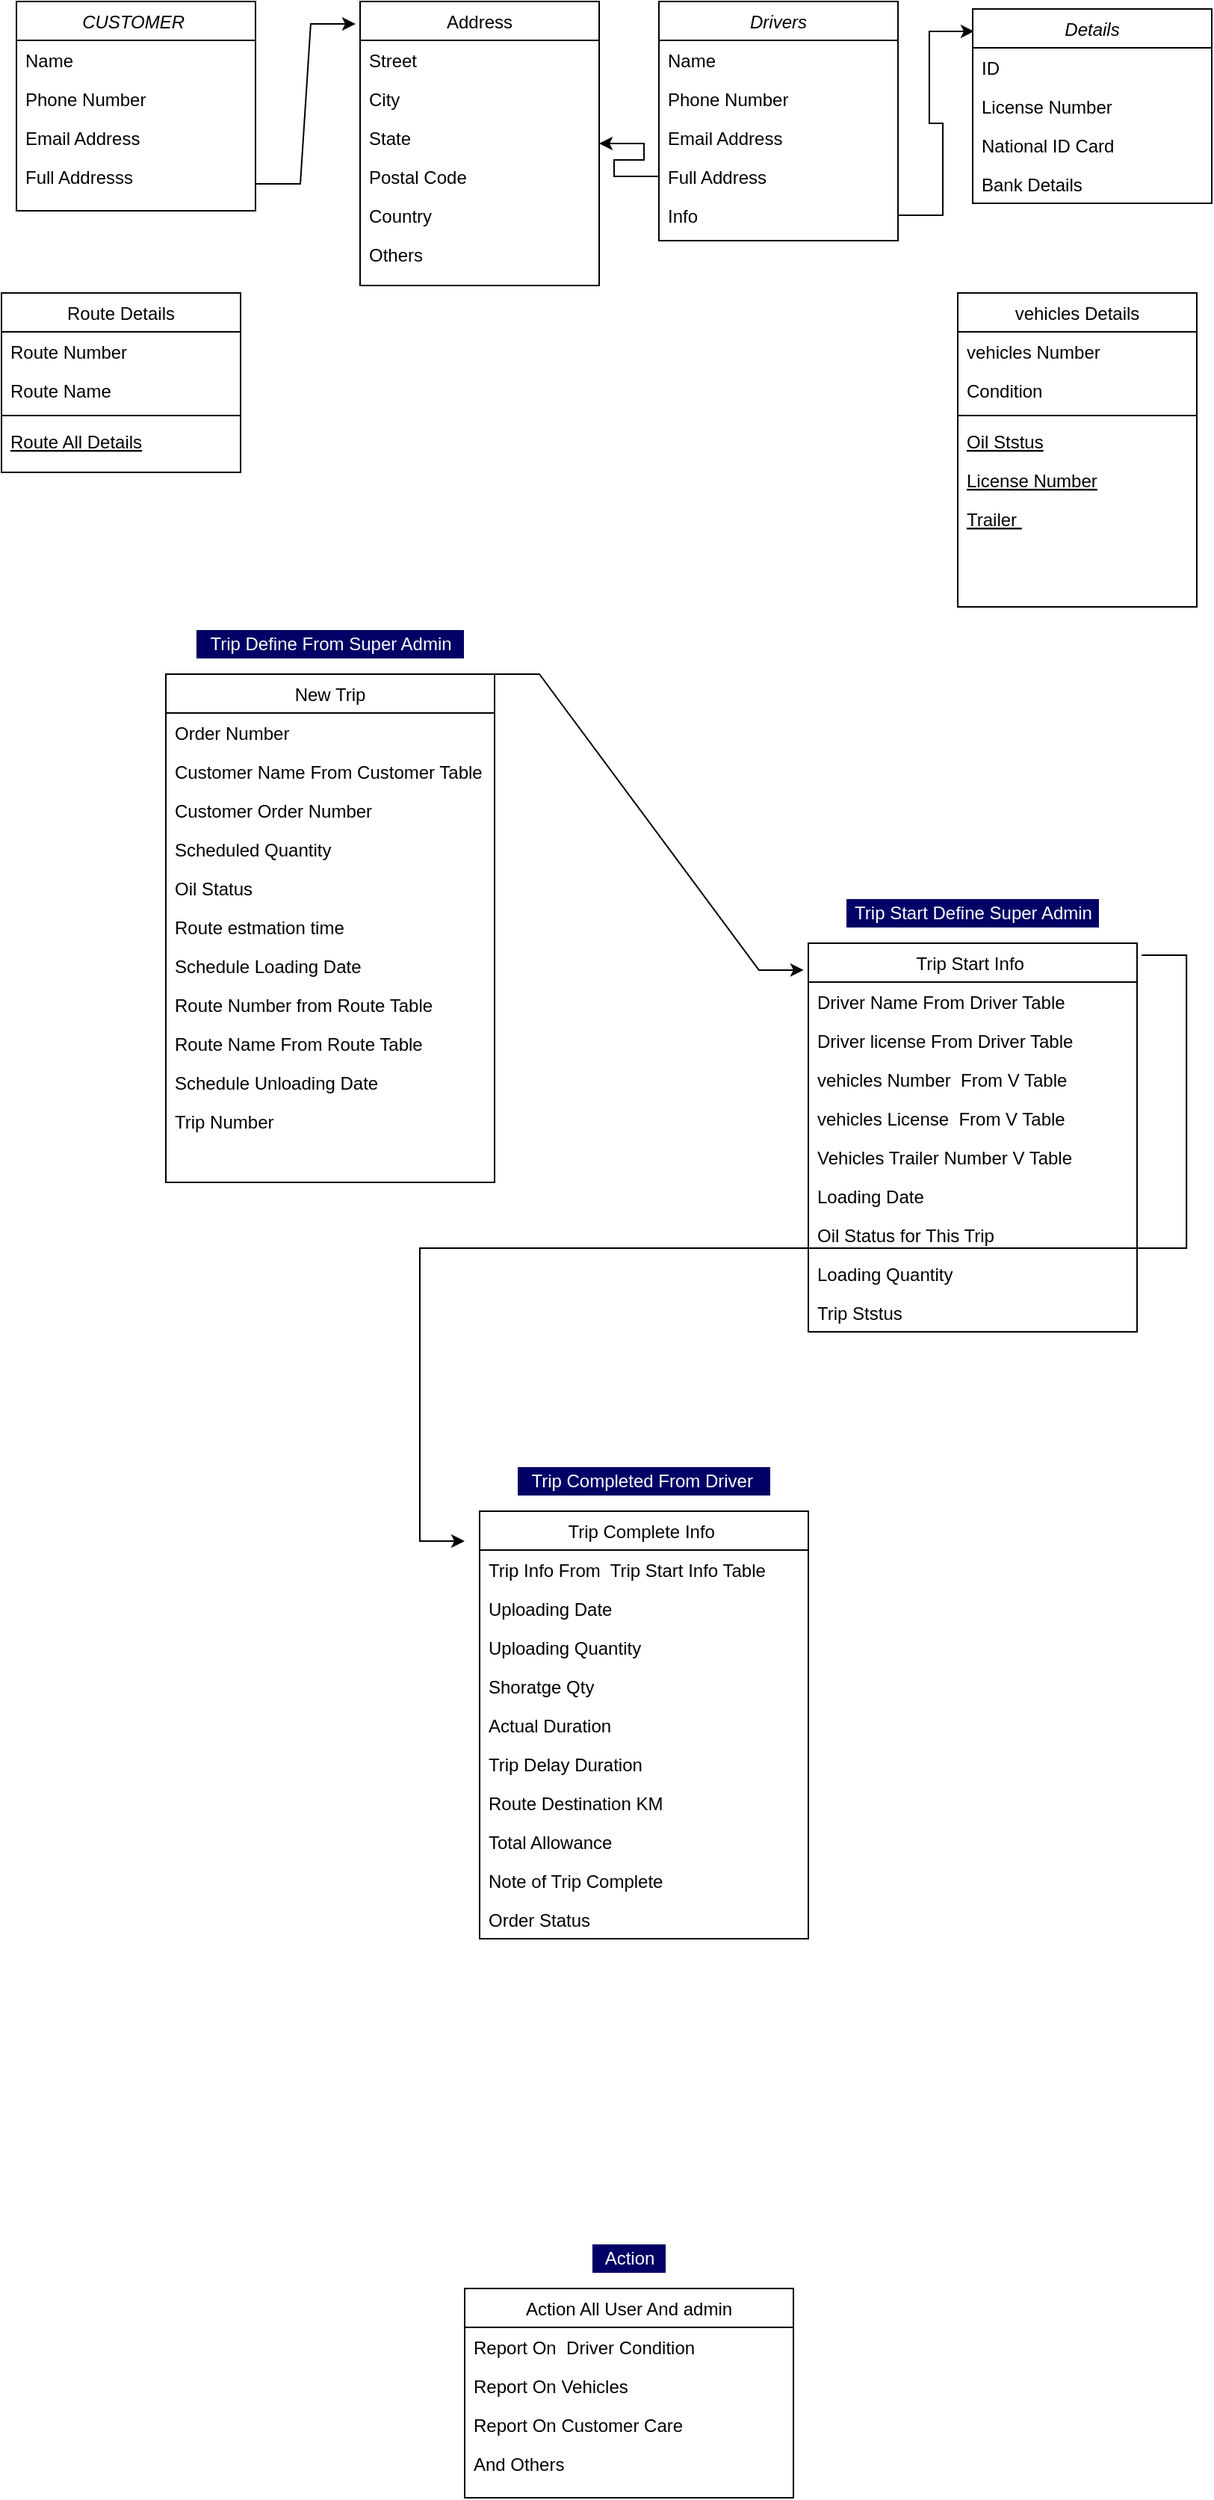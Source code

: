 <mxfile version="13.6.5" type="github">
  <diagram id="C5RBs43oDa-KdzZeNtuy" name="Page-1">
    <mxGraphModel dx="868" dy="482" grid="1" gridSize="10" guides="1" tooltips="1" connect="1" arrows="1" fold="1" page="1" pageScale="1" pageWidth="827" pageHeight="1169" math="0" shadow="0">
      <root>
        <mxCell id="WIyWlLk6GJQsqaUBKTNV-0" />
        <mxCell id="WIyWlLk6GJQsqaUBKTNV-1" parent="WIyWlLk6GJQsqaUBKTNV-0" />
        <mxCell id="zkfFHV4jXpPFQw0GAbJ--0" value="CUSTOMER " style="swimlane;fontStyle=2;align=center;verticalAlign=top;childLayout=stackLayout;horizontal=1;startSize=26;horizontalStack=0;resizeParent=1;resizeLast=0;collapsible=1;marginBottom=0;rounded=0;shadow=0;strokeWidth=1;" parent="WIyWlLk6GJQsqaUBKTNV-1" vertex="1">
          <mxGeometry x="20" y="20" width="160" height="140" as="geometry">
            <mxRectangle x="230" y="140" width="160" height="26" as="alternateBounds" />
          </mxGeometry>
        </mxCell>
        <mxCell id="zkfFHV4jXpPFQw0GAbJ--1" value="Name" style="text;align=left;verticalAlign=top;spacingLeft=4;spacingRight=4;overflow=hidden;rotatable=0;points=[[0,0.5],[1,0.5]];portConstraint=eastwest;" parent="zkfFHV4jXpPFQw0GAbJ--0" vertex="1">
          <mxGeometry y="26" width="160" height="26" as="geometry" />
        </mxCell>
        <mxCell id="zkfFHV4jXpPFQw0GAbJ--2" value="Phone Number" style="text;align=left;verticalAlign=top;spacingLeft=4;spacingRight=4;overflow=hidden;rotatable=0;points=[[0,0.5],[1,0.5]];portConstraint=eastwest;rounded=0;shadow=0;html=0;" parent="zkfFHV4jXpPFQw0GAbJ--0" vertex="1">
          <mxGeometry y="52" width="160" height="26" as="geometry" />
        </mxCell>
        <mxCell id="zkfFHV4jXpPFQw0GAbJ--3" value="Email Address" style="text;align=left;verticalAlign=top;spacingLeft=4;spacingRight=4;overflow=hidden;rotatable=0;points=[[0,0.5],[1,0.5]];portConstraint=eastwest;rounded=0;shadow=0;html=0;" parent="zkfFHV4jXpPFQw0GAbJ--0" vertex="1">
          <mxGeometry y="78" width="160" height="26" as="geometry" />
        </mxCell>
        <mxCell id="zkfFHV4jXpPFQw0GAbJ--5" value="Full Addresss" style="text;align=left;verticalAlign=top;spacingLeft=4;spacingRight=4;overflow=hidden;rotatable=0;points=[[0,0.5],[1,0.5]];portConstraint=eastwest;" parent="zkfFHV4jXpPFQw0GAbJ--0" vertex="1">
          <mxGeometry y="104" width="160" height="36" as="geometry" />
        </mxCell>
        <mxCell id="1fwdYHDT0zXA7n5MVI_j-9" style="edgeStyle=entityRelationEdgeStyle;rounded=0;orthogonalLoop=1;jettySize=auto;html=1;entryX=-0.019;entryY=0.079;entryDx=0;entryDy=0;entryPerimeter=0;exitX=1;exitY=0.5;exitDx=0;exitDy=0;" edge="1" parent="WIyWlLk6GJQsqaUBKTNV-1" source="zkfFHV4jXpPFQw0GAbJ--5" target="zkfFHV4jXpPFQw0GAbJ--17">
          <mxGeometry relative="1" as="geometry" />
        </mxCell>
        <mxCell id="1fwdYHDT0zXA7n5MVI_j-14" style="edgeStyle=entityRelationEdgeStyle;rounded=0;orthogonalLoop=1;jettySize=auto;html=1;" edge="1" parent="WIyWlLk6GJQsqaUBKTNV-1" source="1fwdYHDT0zXA7n5MVI_j-11" target="zkfFHV4jXpPFQw0GAbJ--17">
          <mxGeometry relative="1" as="geometry" />
        </mxCell>
        <mxCell id="1fwdYHDT0zXA7n5MVI_j-22" style="edgeStyle=entityRelationEdgeStyle;rounded=0;orthogonalLoop=1;jettySize=auto;html=1;entryX=0.006;entryY=0.115;entryDx=0;entryDy=0;entryPerimeter=0;" edge="1" parent="WIyWlLk6GJQsqaUBKTNV-1" source="1fwdYHDT0zXA7n5MVI_j-15" target="1fwdYHDT0zXA7n5MVI_j-16">
          <mxGeometry relative="1" as="geometry" />
        </mxCell>
        <mxCell id="zkfFHV4jXpPFQw0GAbJ--17" value="Address" style="swimlane;fontStyle=0;align=center;verticalAlign=top;childLayout=stackLayout;horizontal=1;startSize=26;horizontalStack=0;resizeParent=1;resizeLast=0;collapsible=1;marginBottom=0;rounded=0;shadow=0;strokeWidth=1;" parent="WIyWlLk6GJQsqaUBKTNV-1" vertex="1">
          <mxGeometry x="250" y="20" width="160" height="190" as="geometry">
            <mxRectangle x="550" y="140" width="160" height="26" as="alternateBounds" />
          </mxGeometry>
        </mxCell>
        <mxCell id="zkfFHV4jXpPFQw0GAbJ--18" value="Street" style="text;align=left;verticalAlign=top;spacingLeft=4;spacingRight=4;overflow=hidden;rotatable=0;points=[[0,0.5],[1,0.5]];portConstraint=eastwest;" parent="zkfFHV4jXpPFQw0GAbJ--17" vertex="1">
          <mxGeometry y="26" width="160" height="26" as="geometry" />
        </mxCell>
        <mxCell id="zkfFHV4jXpPFQw0GAbJ--19" value="City" style="text;align=left;verticalAlign=top;spacingLeft=4;spacingRight=4;overflow=hidden;rotatable=0;points=[[0,0.5],[1,0.5]];portConstraint=eastwest;rounded=0;shadow=0;html=0;" parent="zkfFHV4jXpPFQw0GAbJ--17" vertex="1">
          <mxGeometry y="52" width="160" height="26" as="geometry" />
        </mxCell>
        <mxCell id="zkfFHV4jXpPFQw0GAbJ--20" value="State" style="text;align=left;verticalAlign=top;spacingLeft=4;spacingRight=4;overflow=hidden;rotatable=0;points=[[0,0.5],[1,0.5]];portConstraint=eastwest;rounded=0;shadow=0;html=0;" parent="zkfFHV4jXpPFQw0GAbJ--17" vertex="1">
          <mxGeometry y="78" width="160" height="26" as="geometry" />
        </mxCell>
        <mxCell id="zkfFHV4jXpPFQw0GAbJ--21" value="Postal Code" style="text;align=left;verticalAlign=top;spacingLeft=4;spacingRight=4;overflow=hidden;rotatable=0;points=[[0,0.5],[1,0.5]];portConstraint=eastwest;rounded=0;shadow=0;html=0;" parent="zkfFHV4jXpPFQw0GAbJ--17" vertex="1">
          <mxGeometry y="104" width="160" height="26" as="geometry" />
        </mxCell>
        <mxCell id="zkfFHV4jXpPFQw0GAbJ--22" value="Country" style="text;align=left;verticalAlign=top;spacingLeft=4;spacingRight=4;overflow=hidden;rotatable=0;points=[[0,0.5],[1,0.5]];portConstraint=eastwest;rounded=0;shadow=0;html=0;" parent="zkfFHV4jXpPFQw0GAbJ--17" vertex="1">
          <mxGeometry y="130" width="160" height="26" as="geometry" />
        </mxCell>
        <mxCell id="1fwdYHDT0zXA7n5MVI_j-10" value="Others" style="text;align=left;verticalAlign=top;spacingLeft=4;spacingRight=4;overflow=hidden;rotatable=0;points=[[0,0.5],[1,0.5]];portConstraint=eastwest;rounded=0;shadow=0;html=0;" vertex="1" parent="zkfFHV4jXpPFQw0GAbJ--17">
          <mxGeometry y="156" width="160" height="26" as="geometry" />
        </mxCell>
        <mxCell id="1fwdYHDT0zXA7n5MVI_j-0" value="Drivers" style="swimlane;fontStyle=2;align=center;verticalAlign=top;childLayout=stackLayout;horizontal=1;startSize=26;horizontalStack=0;resizeParent=1;resizeLast=0;collapsible=1;marginBottom=0;rounded=0;shadow=0;strokeWidth=1;" vertex="1" parent="WIyWlLk6GJQsqaUBKTNV-1">
          <mxGeometry x="450" y="20" width="160" height="160" as="geometry">
            <mxRectangle x="230" y="140" width="160" height="26" as="alternateBounds" />
          </mxGeometry>
        </mxCell>
        <mxCell id="1fwdYHDT0zXA7n5MVI_j-1" value="Name" style="text;align=left;verticalAlign=top;spacingLeft=4;spacingRight=4;overflow=hidden;rotatable=0;points=[[0,0.5],[1,0.5]];portConstraint=eastwest;" vertex="1" parent="1fwdYHDT0zXA7n5MVI_j-0">
          <mxGeometry y="26" width="160" height="26" as="geometry" />
        </mxCell>
        <mxCell id="1fwdYHDT0zXA7n5MVI_j-2" value="Phone Number" style="text;align=left;verticalAlign=top;spacingLeft=4;spacingRight=4;overflow=hidden;rotatable=0;points=[[0,0.5],[1,0.5]];portConstraint=eastwest;rounded=0;shadow=0;html=0;" vertex="1" parent="1fwdYHDT0zXA7n5MVI_j-0">
          <mxGeometry y="52" width="160" height="26" as="geometry" />
        </mxCell>
        <mxCell id="1fwdYHDT0zXA7n5MVI_j-3" value="Email Address" style="text;align=left;verticalAlign=top;spacingLeft=4;spacingRight=4;overflow=hidden;rotatable=0;points=[[0,0.5],[1,0.5]];portConstraint=eastwest;rounded=0;shadow=0;html=0;" vertex="1" parent="1fwdYHDT0zXA7n5MVI_j-0">
          <mxGeometry y="78" width="160" height="26" as="geometry" />
        </mxCell>
        <mxCell id="1fwdYHDT0zXA7n5MVI_j-11" value="Full Address" style="text;align=left;verticalAlign=top;spacingLeft=4;spacingRight=4;overflow=hidden;rotatable=0;points=[[0,0.5],[1,0.5]];portConstraint=eastwest;rounded=0;shadow=0;html=0;" vertex="1" parent="1fwdYHDT0zXA7n5MVI_j-0">
          <mxGeometry y="104" width="160" height="26" as="geometry" />
        </mxCell>
        <mxCell id="1fwdYHDT0zXA7n5MVI_j-15" value="Info" style="text;align=left;verticalAlign=top;spacingLeft=4;spacingRight=4;overflow=hidden;rotatable=0;points=[[0,0.5],[1,0.5]];portConstraint=eastwest;rounded=0;shadow=0;html=0;" vertex="1" parent="1fwdYHDT0zXA7n5MVI_j-0">
          <mxGeometry y="130" width="160" height="26" as="geometry" />
        </mxCell>
        <mxCell id="1fwdYHDT0zXA7n5MVI_j-16" value="Details" style="swimlane;fontStyle=2;align=center;verticalAlign=top;childLayout=stackLayout;horizontal=1;startSize=26;horizontalStack=0;resizeParent=1;resizeLast=0;collapsible=1;marginBottom=0;rounded=0;shadow=0;strokeWidth=1;" vertex="1" parent="WIyWlLk6GJQsqaUBKTNV-1">
          <mxGeometry x="660" y="25" width="160" height="130" as="geometry">
            <mxRectangle x="230" y="140" width="160" height="26" as="alternateBounds" />
          </mxGeometry>
        </mxCell>
        <mxCell id="1fwdYHDT0zXA7n5MVI_j-17" value="ID" style="text;align=left;verticalAlign=top;spacingLeft=4;spacingRight=4;overflow=hidden;rotatable=0;points=[[0,0.5],[1,0.5]];portConstraint=eastwest;" vertex="1" parent="1fwdYHDT0zXA7n5MVI_j-16">
          <mxGeometry y="26" width="160" height="26" as="geometry" />
        </mxCell>
        <mxCell id="1fwdYHDT0zXA7n5MVI_j-18" value="License Number" style="text;align=left;verticalAlign=top;spacingLeft=4;spacingRight=4;overflow=hidden;rotatable=0;points=[[0,0.5],[1,0.5]];portConstraint=eastwest;rounded=0;shadow=0;html=0;" vertex="1" parent="1fwdYHDT0zXA7n5MVI_j-16">
          <mxGeometry y="52" width="160" height="26" as="geometry" />
        </mxCell>
        <mxCell id="1fwdYHDT0zXA7n5MVI_j-19" value="National ID Card" style="text;align=left;verticalAlign=top;spacingLeft=4;spacingRight=4;overflow=hidden;rotatable=0;points=[[0,0.5],[1,0.5]];portConstraint=eastwest;rounded=0;shadow=0;html=0;" vertex="1" parent="1fwdYHDT0zXA7n5MVI_j-16">
          <mxGeometry y="78" width="160" height="26" as="geometry" />
        </mxCell>
        <mxCell id="1fwdYHDT0zXA7n5MVI_j-20" value="Bank Details" style="text;align=left;verticalAlign=top;spacingLeft=4;spacingRight=4;overflow=hidden;rotatable=0;points=[[0,0.5],[1,0.5]];portConstraint=eastwest;rounded=0;shadow=0;html=0;" vertex="1" parent="1fwdYHDT0zXA7n5MVI_j-16">
          <mxGeometry y="104" width="160" height="26" as="geometry" />
        </mxCell>
        <mxCell id="1fwdYHDT0zXA7n5MVI_j-39" value="vehicles Details" style="swimlane;fontStyle=0;align=center;verticalAlign=top;childLayout=stackLayout;horizontal=1;startSize=26;horizontalStack=0;resizeParent=1;resizeLast=0;collapsible=1;marginBottom=0;rounded=0;shadow=0;strokeWidth=1;" vertex="1" parent="WIyWlLk6GJQsqaUBKTNV-1">
          <mxGeometry x="650" y="215" width="160" height="210" as="geometry">
            <mxRectangle x="130" y="380" width="160" height="26" as="alternateBounds" />
          </mxGeometry>
        </mxCell>
        <mxCell id="1fwdYHDT0zXA7n5MVI_j-40" value="vehicles Number" style="text;align=left;verticalAlign=top;spacingLeft=4;spacingRight=4;overflow=hidden;rotatable=0;points=[[0,0.5],[1,0.5]];portConstraint=eastwest;" vertex="1" parent="1fwdYHDT0zXA7n5MVI_j-39">
          <mxGeometry y="26" width="160" height="26" as="geometry" />
        </mxCell>
        <mxCell id="1fwdYHDT0zXA7n5MVI_j-41" value="Condition" style="text;align=left;verticalAlign=top;spacingLeft=4;spacingRight=4;overflow=hidden;rotatable=0;points=[[0,0.5],[1,0.5]];portConstraint=eastwest;rounded=0;shadow=0;html=0;" vertex="1" parent="1fwdYHDT0zXA7n5MVI_j-39">
          <mxGeometry y="52" width="160" height="26" as="geometry" />
        </mxCell>
        <mxCell id="1fwdYHDT0zXA7n5MVI_j-42" value="" style="line;html=1;strokeWidth=1;align=left;verticalAlign=middle;spacingTop=-1;spacingLeft=3;spacingRight=3;rotatable=0;labelPosition=right;points=[];portConstraint=eastwest;" vertex="1" parent="1fwdYHDT0zXA7n5MVI_j-39">
          <mxGeometry y="78" width="160" height="8" as="geometry" />
        </mxCell>
        <mxCell id="1fwdYHDT0zXA7n5MVI_j-43" value="Oil Ststus" style="text;align=left;verticalAlign=top;spacingLeft=4;spacingRight=4;overflow=hidden;rotatable=0;points=[[0,0.5],[1,0.5]];portConstraint=eastwest;fontStyle=4" vertex="1" parent="1fwdYHDT0zXA7n5MVI_j-39">
          <mxGeometry y="86" width="160" height="26" as="geometry" />
        </mxCell>
        <mxCell id="1fwdYHDT0zXA7n5MVI_j-44" value="License Number" style="text;align=left;verticalAlign=top;spacingLeft=4;spacingRight=4;overflow=hidden;rotatable=0;points=[[0,0.5],[1,0.5]];portConstraint=eastwest;fontStyle=4" vertex="1" parent="1fwdYHDT0zXA7n5MVI_j-39">
          <mxGeometry y="112" width="160" height="26" as="geometry" />
        </mxCell>
        <mxCell id="1fwdYHDT0zXA7n5MVI_j-45" value="Trailer " style="text;align=left;verticalAlign=top;spacingLeft=4;spacingRight=4;overflow=hidden;rotatable=0;points=[[0,0.5],[1,0.5]];portConstraint=eastwest;fontStyle=4" vertex="1" parent="1fwdYHDT0zXA7n5MVI_j-39">
          <mxGeometry y="138" width="160" height="26" as="geometry" />
        </mxCell>
        <mxCell id="zkfFHV4jXpPFQw0GAbJ--6" value="Route Details" style="swimlane;fontStyle=0;align=center;verticalAlign=top;childLayout=stackLayout;horizontal=1;startSize=26;horizontalStack=0;resizeParent=1;resizeLast=0;collapsible=1;marginBottom=0;rounded=0;shadow=0;strokeWidth=1;" parent="WIyWlLk6GJQsqaUBKTNV-1" vertex="1">
          <mxGeometry x="10" y="215" width="160" height="120" as="geometry">
            <mxRectangle x="130" y="380" width="160" height="26" as="alternateBounds" />
          </mxGeometry>
        </mxCell>
        <mxCell id="zkfFHV4jXpPFQw0GAbJ--7" value="Route Number" style="text;align=left;verticalAlign=top;spacingLeft=4;spacingRight=4;overflow=hidden;rotatable=0;points=[[0,0.5],[1,0.5]];portConstraint=eastwest;" parent="zkfFHV4jXpPFQw0GAbJ--6" vertex="1">
          <mxGeometry y="26" width="160" height="26" as="geometry" />
        </mxCell>
        <mxCell id="zkfFHV4jXpPFQw0GAbJ--8" value="Route Name" style="text;align=left;verticalAlign=top;spacingLeft=4;spacingRight=4;overflow=hidden;rotatable=0;points=[[0,0.5],[1,0.5]];portConstraint=eastwest;rounded=0;shadow=0;html=0;" parent="zkfFHV4jXpPFQw0GAbJ--6" vertex="1">
          <mxGeometry y="52" width="160" height="26" as="geometry" />
        </mxCell>
        <mxCell id="zkfFHV4jXpPFQw0GAbJ--9" value="" style="line;html=1;strokeWidth=1;align=left;verticalAlign=middle;spacingTop=-1;spacingLeft=3;spacingRight=3;rotatable=0;labelPosition=right;points=[];portConstraint=eastwest;" parent="zkfFHV4jXpPFQw0GAbJ--6" vertex="1">
          <mxGeometry y="78" width="160" height="8" as="geometry" />
        </mxCell>
        <mxCell id="zkfFHV4jXpPFQw0GAbJ--10" value="Route All Details" style="text;align=left;verticalAlign=top;spacingLeft=4;spacingRight=4;overflow=hidden;rotatable=0;points=[[0,0.5],[1,0.5]];portConstraint=eastwest;fontStyle=4" parent="zkfFHV4jXpPFQw0GAbJ--6" vertex="1">
          <mxGeometry y="86" width="160" height="26" as="geometry" />
        </mxCell>
        <mxCell id="1fwdYHDT0zXA7n5MVI_j-46" value="&lt;font color=&quot;#ffffff&quot;&gt;Trip Define From Super Admin&lt;/font&gt;" style="text;html=1;align=center;verticalAlign=middle;resizable=0;points=[];autosize=1;fillColor=#000066;strokeColor=#FFFFFF;" vertex="1" parent="WIyWlLk6GJQsqaUBKTNV-1">
          <mxGeometry x="140" y="440" width="180" height="20" as="geometry" />
        </mxCell>
        <mxCell id="1fwdYHDT0zXA7n5MVI_j-72" style="edgeStyle=entityRelationEdgeStyle;rounded=0;orthogonalLoop=1;jettySize=auto;html=1;exitX=1;exitY=0;exitDx=0;exitDy=0;entryX=-0.014;entryY=0.069;entryDx=0;entryDy=0;entryPerimeter=0;" edge="1" parent="WIyWlLk6GJQsqaUBKTNV-1" source="1fwdYHDT0zXA7n5MVI_j-25" target="1fwdYHDT0zXA7n5MVI_j-47">
          <mxGeometry relative="1" as="geometry" />
        </mxCell>
        <mxCell id="1fwdYHDT0zXA7n5MVI_j-25" value="New Trip" style="swimlane;fontStyle=0;align=center;verticalAlign=top;childLayout=stackLayout;horizontal=1;startSize=26;horizontalStack=0;resizeParent=1;resizeLast=0;collapsible=1;marginBottom=0;rounded=0;shadow=0;strokeWidth=1;" vertex="1" parent="WIyWlLk6GJQsqaUBKTNV-1">
          <mxGeometry x="120" y="470" width="220" height="340" as="geometry">
            <mxRectangle x="130" y="380" width="160" height="26" as="alternateBounds" />
          </mxGeometry>
        </mxCell>
        <mxCell id="1fwdYHDT0zXA7n5MVI_j-26" value="Order Number " style="text;align=left;verticalAlign=top;spacingLeft=4;spacingRight=4;overflow=hidden;rotatable=0;points=[[0,0.5],[1,0.5]];portConstraint=eastwest;" vertex="1" parent="1fwdYHDT0zXA7n5MVI_j-25">
          <mxGeometry y="26" width="220" height="26" as="geometry" />
        </mxCell>
        <mxCell id="1fwdYHDT0zXA7n5MVI_j-32" value="Customer Name From Customer Table" style="text;align=left;verticalAlign=top;spacingLeft=4;spacingRight=4;overflow=hidden;rotatable=0;points=[[0,0.5],[1,0.5]];portConstraint=eastwest;rounded=0;shadow=0;html=0;" vertex="1" parent="1fwdYHDT0zXA7n5MVI_j-25">
          <mxGeometry y="52" width="220" height="26" as="geometry" />
        </mxCell>
        <mxCell id="1fwdYHDT0zXA7n5MVI_j-27" value="Customer Order Number" style="text;align=left;verticalAlign=top;spacingLeft=4;spacingRight=4;overflow=hidden;rotatable=0;points=[[0,0.5],[1,0.5]];portConstraint=eastwest;rounded=0;shadow=0;html=0;" vertex="1" parent="1fwdYHDT0zXA7n5MVI_j-25">
          <mxGeometry y="78" width="220" height="26" as="geometry" />
        </mxCell>
        <mxCell id="1fwdYHDT0zXA7n5MVI_j-38" value="Scheduled Quantity" style="text;align=left;verticalAlign=top;spacingLeft=4;spacingRight=4;overflow=hidden;rotatable=0;points=[[0,0.5],[1,0.5]];portConstraint=eastwest;rounded=0;shadow=0;html=0;" vertex="1" parent="1fwdYHDT0zXA7n5MVI_j-25">
          <mxGeometry y="104" width="220" height="26" as="geometry" />
        </mxCell>
        <mxCell id="1fwdYHDT0zXA7n5MVI_j-37" value="Oil Status" style="text;align=left;verticalAlign=top;spacingLeft=4;spacingRight=4;overflow=hidden;rotatable=0;points=[[0,0.5],[1,0.5]];portConstraint=eastwest;rounded=0;shadow=0;html=0;" vertex="1" parent="1fwdYHDT0zXA7n5MVI_j-25">
          <mxGeometry y="130" width="220" height="26" as="geometry" />
        </mxCell>
        <mxCell id="1fwdYHDT0zXA7n5MVI_j-34" value="Route estmation time" style="text;align=left;verticalAlign=top;spacingLeft=4;spacingRight=4;overflow=hidden;rotatable=0;points=[[0,0.5],[1,0.5]];portConstraint=eastwest;rounded=0;shadow=0;html=0;" vertex="1" parent="1fwdYHDT0zXA7n5MVI_j-25">
          <mxGeometry y="156" width="220" height="26" as="geometry" />
        </mxCell>
        <mxCell id="1fwdYHDT0zXA7n5MVI_j-35" value="Schedule Loading Date" style="text;align=left;verticalAlign=top;spacingLeft=4;spacingRight=4;overflow=hidden;rotatable=0;points=[[0,0.5],[1,0.5]];portConstraint=eastwest;rounded=0;shadow=0;html=0;" vertex="1" parent="1fwdYHDT0zXA7n5MVI_j-25">
          <mxGeometry y="182" width="220" height="26" as="geometry" />
        </mxCell>
        <mxCell id="1fwdYHDT0zXA7n5MVI_j-31" value="Route Number from Route Table" style="text;align=left;verticalAlign=top;spacingLeft=4;spacingRight=4;overflow=hidden;rotatable=0;points=[[0,0.5],[1,0.5]];portConstraint=eastwest;rounded=0;shadow=0;html=0;" vertex="1" parent="1fwdYHDT0zXA7n5MVI_j-25">
          <mxGeometry y="208" width="220" height="26" as="geometry" />
        </mxCell>
        <mxCell id="1fwdYHDT0zXA7n5MVI_j-33" value="Route Name From Route Table" style="text;align=left;verticalAlign=top;spacingLeft=4;spacingRight=4;overflow=hidden;rotatable=0;points=[[0,0.5],[1,0.5]];portConstraint=eastwest;rounded=0;shadow=0;html=0;" vertex="1" parent="1fwdYHDT0zXA7n5MVI_j-25">
          <mxGeometry y="234" width="220" height="26" as="geometry" />
        </mxCell>
        <mxCell id="1fwdYHDT0zXA7n5MVI_j-36" value="Schedule Unloading Date" style="text;align=left;verticalAlign=top;spacingLeft=4;spacingRight=4;overflow=hidden;rotatable=0;points=[[0,0.5],[1,0.5]];portConstraint=eastwest;rounded=0;shadow=0;html=0;" vertex="1" parent="1fwdYHDT0zXA7n5MVI_j-25">
          <mxGeometry y="260" width="220" height="26" as="geometry" />
        </mxCell>
        <mxCell id="1fwdYHDT0zXA7n5MVI_j-58" value="Trip Number" style="text;align=left;verticalAlign=top;spacingLeft=4;spacingRight=4;overflow=hidden;rotatable=0;points=[[0,0.5],[1,0.5]];portConstraint=eastwest;rounded=0;shadow=0;html=0;" vertex="1" parent="1fwdYHDT0zXA7n5MVI_j-25">
          <mxGeometry y="286" width="220" height="26" as="geometry" />
        </mxCell>
        <mxCell id="1fwdYHDT0zXA7n5MVI_j-59" value="&lt;font color=&quot;#ffffff&quot;&gt;Trip Start Define Super Admin&lt;/font&gt;" style="text;html=1;align=center;verticalAlign=middle;resizable=0;points=[];autosize=1;fillColor=#000066;strokeColor=#FFFFFF;" vertex="1" parent="WIyWlLk6GJQsqaUBKTNV-1">
          <mxGeometry x="575" y="620" width="170" height="20" as="geometry" />
        </mxCell>
        <mxCell id="1fwdYHDT0zXA7n5MVI_j-73" style="edgeStyle=entityRelationEdgeStyle;rounded=0;orthogonalLoop=1;jettySize=auto;html=1;exitX=1.014;exitY=0.031;exitDx=0;exitDy=0;exitPerimeter=0;" edge="1" parent="WIyWlLk6GJQsqaUBKTNV-1" source="1fwdYHDT0zXA7n5MVI_j-47">
          <mxGeometry relative="1" as="geometry">
            <mxPoint x="320" y="1050" as="targetPoint" />
          </mxGeometry>
        </mxCell>
        <mxCell id="1fwdYHDT0zXA7n5MVI_j-47" value="Trip Start Info " style="swimlane;fontStyle=0;align=center;verticalAlign=top;childLayout=stackLayout;horizontal=1;startSize=26;horizontalStack=0;resizeParent=1;resizeLast=0;collapsible=1;marginBottom=0;rounded=0;shadow=0;strokeWidth=1;" vertex="1" parent="WIyWlLk6GJQsqaUBKTNV-1">
          <mxGeometry x="550" y="650" width="220" height="260" as="geometry">
            <mxRectangle x="130" y="380" width="160" height="26" as="alternateBounds" />
          </mxGeometry>
        </mxCell>
        <mxCell id="1fwdYHDT0zXA7n5MVI_j-48" value="Driver Name From Driver Table" style="text;align=left;verticalAlign=top;spacingLeft=4;spacingRight=4;overflow=hidden;rotatable=0;points=[[0,0.5],[1,0.5]];portConstraint=eastwest;" vertex="1" parent="1fwdYHDT0zXA7n5MVI_j-47">
          <mxGeometry y="26" width="220" height="26" as="geometry" />
        </mxCell>
        <mxCell id="1fwdYHDT0zXA7n5MVI_j-49" value="Driver license From Driver Table" style="text;align=left;verticalAlign=top;spacingLeft=4;spacingRight=4;overflow=hidden;rotatable=0;points=[[0,0.5],[1,0.5]];portConstraint=eastwest;rounded=0;shadow=0;html=0;" vertex="1" parent="1fwdYHDT0zXA7n5MVI_j-47">
          <mxGeometry y="52" width="220" height="26" as="geometry" />
        </mxCell>
        <mxCell id="1fwdYHDT0zXA7n5MVI_j-50" value="vehicles Number  From V Table" style="text;align=left;verticalAlign=top;spacingLeft=4;spacingRight=4;overflow=hidden;rotatable=0;points=[[0,0.5],[1,0.5]];portConstraint=eastwest;rounded=0;shadow=0;html=0;" vertex="1" parent="1fwdYHDT0zXA7n5MVI_j-47">
          <mxGeometry y="78" width="220" height="26" as="geometry" />
        </mxCell>
        <mxCell id="1fwdYHDT0zXA7n5MVI_j-51" value="vehicles License  From V Table" style="text;align=left;verticalAlign=top;spacingLeft=4;spacingRight=4;overflow=hidden;rotatable=0;points=[[0,0.5],[1,0.5]];portConstraint=eastwest;rounded=0;shadow=0;html=0;" vertex="1" parent="1fwdYHDT0zXA7n5MVI_j-47">
          <mxGeometry y="104" width="220" height="26" as="geometry" />
        </mxCell>
        <mxCell id="1fwdYHDT0zXA7n5MVI_j-52" value="Vehicles Trailer Number V Table " style="text;align=left;verticalAlign=top;spacingLeft=4;spacingRight=4;overflow=hidden;rotatable=0;points=[[0,0.5],[1,0.5]];portConstraint=eastwest;rounded=0;shadow=0;html=0;" vertex="1" parent="1fwdYHDT0zXA7n5MVI_j-47">
          <mxGeometry y="130" width="220" height="26" as="geometry" />
        </mxCell>
        <mxCell id="1fwdYHDT0zXA7n5MVI_j-53" value="Loading Date" style="text;align=left;verticalAlign=top;spacingLeft=4;spacingRight=4;overflow=hidden;rotatable=0;points=[[0,0.5],[1,0.5]];portConstraint=eastwest;rounded=0;shadow=0;html=0;" vertex="1" parent="1fwdYHDT0zXA7n5MVI_j-47">
          <mxGeometry y="156" width="220" height="26" as="geometry" />
        </mxCell>
        <mxCell id="1fwdYHDT0zXA7n5MVI_j-54" value="Oil Status for This Trip" style="text;align=left;verticalAlign=top;spacingLeft=4;spacingRight=4;overflow=hidden;rotatable=0;points=[[0,0.5],[1,0.5]];portConstraint=eastwest;rounded=0;shadow=0;html=0;" vertex="1" parent="1fwdYHDT0zXA7n5MVI_j-47">
          <mxGeometry y="182" width="220" height="26" as="geometry" />
        </mxCell>
        <mxCell id="1fwdYHDT0zXA7n5MVI_j-55" value="Loading Quantity" style="text;align=left;verticalAlign=top;spacingLeft=4;spacingRight=4;overflow=hidden;rotatable=0;points=[[0,0.5],[1,0.5]];portConstraint=eastwest;rounded=0;shadow=0;html=0;" vertex="1" parent="1fwdYHDT0zXA7n5MVI_j-47">
          <mxGeometry y="208" width="220" height="26" as="geometry" />
        </mxCell>
        <mxCell id="1fwdYHDT0zXA7n5MVI_j-56" value="Trip Ststus " style="text;align=left;verticalAlign=top;spacingLeft=4;spacingRight=4;overflow=hidden;rotatable=0;points=[[0,0.5],[1,0.5]];portConstraint=eastwest;rounded=0;shadow=0;html=0;" vertex="1" parent="1fwdYHDT0zXA7n5MVI_j-47">
          <mxGeometry y="234" width="220" height="26" as="geometry" />
        </mxCell>
        <mxCell id="1fwdYHDT0zXA7n5MVI_j-60" value="&lt;font color=&quot;#ffffff&quot;&gt;Trip Completed&amp;nbsp;From Driver&amp;nbsp;&lt;/font&gt;" style="text;html=1;align=center;verticalAlign=middle;resizable=0;points=[];autosize=1;fillColor=#000066;strokeColor=#FFFFFF;" vertex="1" parent="WIyWlLk6GJQsqaUBKTNV-1">
          <mxGeometry x="355" y="1000" width="170" height="20" as="geometry" />
        </mxCell>
        <mxCell id="1fwdYHDT0zXA7n5MVI_j-61" value="Trip Complete Info " style="swimlane;fontStyle=0;align=center;verticalAlign=top;childLayout=stackLayout;horizontal=1;startSize=26;horizontalStack=0;resizeParent=1;resizeLast=0;collapsible=1;marginBottom=0;rounded=0;shadow=0;strokeWidth=1;" vertex="1" parent="WIyWlLk6GJQsqaUBKTNV-1">
          <mxGeometry x="330" y="1030" width="220" height="286" as="geometry">
            <mxRectangle x="130" y="380" width="160" height="26" as="alternateBounds" />
          </mxGeometry>
        </mxCell>
        <mxCell id="1fwdYHDT0zXA7n5MVI_j-62" value="Trip Info From  Trip Start Info Table" style="text;align=left;verticalAlign=top;spacingLeft=4;spacingRight=4;overflow=hidden;rotatable=0;points=[[0,0.5],[1,0.5]];portConstraint=eastwest;" vertex="1" parent="1fwdYHDT0zXA7n5MVI_j-61">
          <mxGeometry y="26" width="220" height="26" as="geometry" />
        </mxCell>
        <mxCell id="1fwdYHDT0zXA7n5MVI_j-63" value="Uploading Date" style="text;align=left;verticalAlign=top;spacingLeft=4;spacingRight=4;overflow=hidden;rotatable=0;points=[[0,0.5],[1,0.5]];portConstraint=eastwest;rounded=0;shadow=0;html=0;" vertex="1" parent="1fwdYHDT0zXA7n5MVI_j-61">
          <mxGeometry y="52" width="220" height="26" as="geometry" />
        </mxCell>
        <mxCell id="1fwdYHDT0zXA7n5MVI_j-64" value="Uploading Quantity" style="text;align=left;verticalAlign=top;spacingLeft=4;spacingRight=4;overflow=hidden;rotatable=0;points=[[0,0.5],[1,0.5]];portConstraint=eastwest;rounded=0;shadow=0;html=0;" vertex="1" parent="1fwdYHDT0zXA7n5MVI_j-61">
          <mxGeometry y="78" width="220" height="26" as="geometry" />
        </mxCell>
        <mxCell id="1fwdYHDT0zXA7n5MVI_j-65" value="Shoratge Qty" style="text;align=left;verticalAlign=top;spacingLeft=4;spacingRight=4;overflow=hidden;rotatable=0;points=[[0,0.5],[1,0.5]];portConstraint=eastwest;rounded=0;shadow=0;html=0;" vertex="1" parent="1fwdYHDT0zXA7n5MVI_j-61">
          <mxGeometry y="104" width="220" height="26" as="geometry" />
        </mxCell>
        <mxCell id="1fwdYHDT0zXA7n5MVI_j-66" value="Actual Duration " style="text;align=left;verticalAlign=top;spacingLeft=4;spacingRight=4;overflow=hidden;rotatable=0;points=[[0,0.5],[1,0.5]];portConstraint=eastwest;rounded=0;shadow=0;html=0;" vertex="1" parent="1fwdYHDT0zXA7n5MVI_j-61">
          <mxGeometry y="130" width="220" height="26" as="geometry" />
        </mxCell>
        <mxCell id="1fwdYHDT0zXA7n5MVI_j-67" value="Trip Delay Duration " style="text;align=left;verticalAlign=top;spacingLeft=4;spacingRight=4;overflow=hidden;rotatable=0;points=[[0,0.5],[1,0.5]];portConstraint=eastwest;rounded=0;shadow=0;html=0;" vertex="1" parent="1fwdYHDT0zXA7n5MVI_j-61">
          <mxGeometry y="156" width="220" height="26" as="geometry" />
        </mxCell>
        <mxCell id="1fwdYHDT0zXA7n5MVI_j-68" value="Route Destination KM" style="text;align=left;verticalAlign=top;spacingLeft=4;spacingRight=4;overflow=hidden;rotatable=0;points=[[0,0.5],[1,0.5]];portConstraint=eastwest;rounded=0;shadow=0;html=0;" vertex="1" parent="1fwdYHDT0zXA7n5MVI_j-61">
          <mxGeometry y="182" width="220" height="26" as="geometry" />
        </mxCell>
        <mxCell id="1fwdYHDT0zXA7n5MVI_j-69" value="Total Allowance" style="text;align=left;verticalAlign=top;spacingLeft=4;spacingRight=4;overflow=hidden;rotatable=0;points=[[0,0.5],[1,0.5]];portConstraint=eastwest;rounded=0;shadow=0;html=0;" vertex="1" parent="1fwdYHDT0zXA7n5MVI_j-61">
          <mxGeometry y="208" width="220" height="26" as="geometry" />
        </mxCell>
        <mxCell id="1fwdYHDT0zXA7n5MVI_j-70" value="Note of Trip Complete" style="text;align=left;verticalAlign=top;spacingLeft=4;spacingRight=4;overflow=hidden;rotatable=0;points=[[0,0.5],[1,0.5]];portConstraint=eastwest;rounded=0;shadow=0;html=0;" vertex="1" parent="1fwdYHDT0zXA7n5MVI_j-61">
          <mxGeometry y="234" width="220" height="26" as="geometry" />
        </mxCell>
        <mxCell id="1fwdYHDT0zXA7n5MVI_j-71" value="Order Status" style="text;align=left;verticalAlign=top;spacingLeft=4;spacingRight=4;overflow=hidden;rotatable=0;points=[[0,0.5],[1,0.5]];portConstraint=eastwest;rounded=0;shadow=0;html=0;" vertex="1" parent="1fwdYHDT0zXA7n5MVI_j-61">
          <mxGeometry y="260" width="220" height="26" as="geometry" />
        </mxCell>
        <mxCell id="1fwdYHDT0zXA7n5MVI_j-97" value="&lt;font color=&quot;#ffffff&quot;&gt;Action&lt;/font&gt;" style="text;html=1;align=center;verticalAlign=middle;resizable=0;points=[];autosize=1;fillColor=#000066;strokeColor=#FFFFFF;" vertex="1" parent="WIyWlLk6GJQsqaUBKTNV-1">
          <mxGeometry x="405" y="1520" width="50" height="20" as="geometry" />
        </mxCell>
        <mxCell id="1fwdYHDT0zXA7n5MVI_j-86" value="Action All User And admin" style="swimlane;fontStyle=0;align=center;verticalAlign=top;childLayout=stackLayout;horizontal=1;startSize=26;horizontalStack=0;resizeParent=1;resizeLast=0;collapsible=1;marginBottom=0;rounded=0;shadow=0;strokeWidth=1;" vertex="1" parent="WIyWlLk6GJQsqaUBKTNV-1">
          <mxGeometry x="320" y="1550" width="220" height="140" as="geometry">
            <mxRectangle x="130" y="380" width="160" height="26" as="alternateBounds" />
          </mxGeometry>
        </mxCell>
        <mxCell id="1fwdYHDT0zXA7n5MVI_j-87" value="Report On  Driver Condition" style="text;align=left;verticalAlign=top;spacingLeft=4;spacingRight=4;overflow=hidden;rotatable=0;points=[[0,0.5],[1,0.5]];portConstraint=eastwest;" vertex="1" parent="1fwdYHDT0zXA7n5MVI_j-86">
          <mxGeometry y="26" width="220" height="26" as="geometry" />
        </mxCell>
        <mxCell id="1fwdYHDT0zXA7n5MVI_j-88" value="Report On Vehicles" style="text;align=left;verticalAlign=top;spacingLeft=4;spacingRight=4;overflow=hidden;rotatable=0;points=[[0,0.5],[1,0.5]];portConstraint=eastwest;rounded=0;shadow=0;html=0;" vertex="1" parent="1fwdYHDT0zXA7n5MVI_j-86">
          <mxGeometry y="52" width="220" height="26" as="geometry" />
        </mxCell>
        <mxCell id="1fwdYHDT0zXA7n5MVI_j-89" value="Report On Customer Care " style="text;align=left;verticalAlign=top;spacingLeft=4;spacingRight=4;overflow=hidden;rotatable=0;points=[[0,0.5],[1,0.5]];portConstraint=eastwest;rounded=0;shadow=0;html=0;" vertex="1" parent="1fwdYHDT0zXA7n5MVI_j-86">
          <mxGeometry y="78" width="220" height="26" as="geometry" />
        </mxCell>
        <mxCell id="1fwdYHDT0zXA7n5MVI_j-96" value="And Others" style="text;align=left;verticalAlign=top;spacingLeft=4;spacingRight=4;overflow=hidden;rotatable=0;points=[[0,0.5],[1,0.5]];portConstraint=eastwest;rounded=0;shadow=0;html=0;" vertex="1" parent="1fwdYHDT0zXA7n5MVI_j-86">
          <mxGeometry y="104" width="220" height="26" as="geometry" />
        </mxCell>
      </root>
    </mxGraphModel>
  </diagram>
</mxfile>
